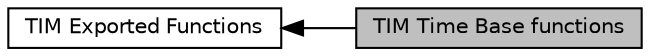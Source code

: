 digraph "TIM Time Base functions"
{
  edge [fontname="Helvetica",fontsize="10",labelfontname="Helvetica",labelfontsize="10"];
  node [fontname="Helvetica",fontsize="10",shape=box];
  rankdir=LR;
  Node2 [label="TIM Exported Functions",height=0.2,width=0.4,color="black", fillcolor="white", style="filled",URL="$group__TIM__Exported__Functions.html",tooltip=" "];
  Node1 [label="TIM Time Base functions",height=0.2,width=0.4,color="black", fillcolor="grey75", style="filled", fontcolor="black",tooltip="Time Base functions."];
  Node2->Node1 [shape=plaintext, dir="back", style="solid"];
}
